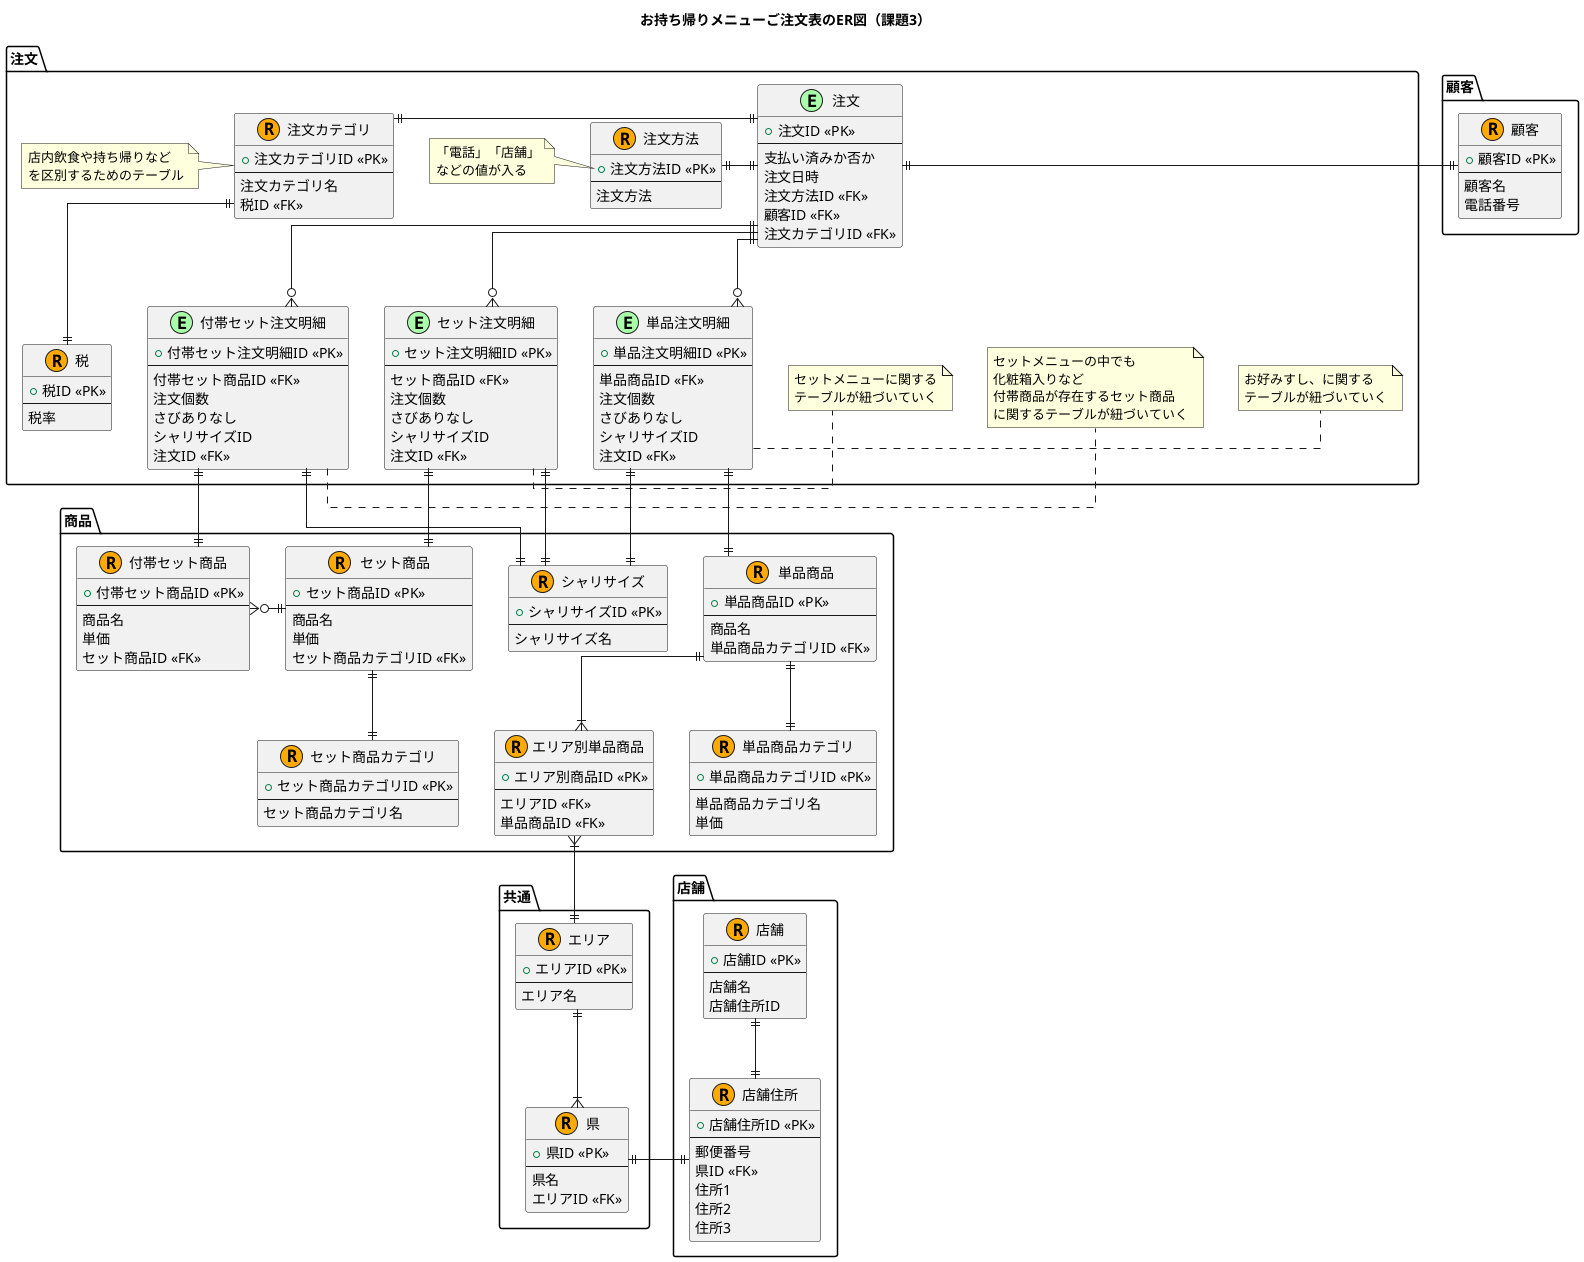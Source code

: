 @startuml

title "お持ち帰りメニューご注文表のER図（課題3）"

skinparam Linetype ortho

/' 
  イベント系テーブル：E
  リソース系テーブル：R
'/

!define EVENT_MARK_COLOR AAFFAA
!define RESOURCE_MARK_COLOR FFAA00

package "注文" as orderpkg {
  entity "注文" as order <<E, EVENT_MARK_COLOR>> {
    + 注文ID <<PK>>
    ---
    支払い済みか否か
    注文日時
    注文方法ID <<FK>>
    顧客ID <<FK>>
    注文カテゴリID <<FK>>
  }

  entity "セット注文明細" as set_order_detail <<E, EVENT_MARK_COLOR>> {
    + セット注文明細ID <<PK>>
    ---
    セット商品ID <<FK>>
    注文個数
    さびありなし
    シャリサイズID
    注文ID <<FK>>
  }

  note right of set_order_detail
    セットメニューに関する
    テーブルが紐づいていく
  end note

  entity "付帯セット注文明細" as set_accessorial_order_detail <<E, EVENT_MARK_COLOR>> {
    + 付帯セット注文明細ID <<PK>>
    ---
    付帯セット商品ID <<FK>>
    注文個数
    さびありなし
    シャリサイズID
    注文ID <<FK>>
  }

  note right of set_accessorial_order_detail
    セットメニューの中でも
    化粧箱入りなど
    付帯商品が存在するセット商品
    に関するテーブルが紐づいていく
  end note

  entity "単品注文明細" as order_detail <<E, EVENT_MARK_COLOR>> {
    + 単品注文明細ID <<PK>>
    ---
    単品商品ID <<FK>>
    注文個数
    さびありなし
    シャリサイズID
    注文ID <<FK>>
  }

  note right of order_detail
    お好みすし、に関する
    テーブルが紐づいていく
  end note

  entity "注文方法" as order_method <<R, RESOURCE_MARK_COLOR>> {
    + 注文方法ID <<PK>>
    ---
    注文方法
  }

  note left of order_method::注文方法
    「電話」「店舗」
    などの値が入る
  end note

  entity "注文カテゴリ" as order_category <<R, RESOURCE_MARK_COLOR>> {
    + 注文カテゴリID <<PK>>
    ---
    注文カテゴリ名
    税ID <<FK>>
  }

  note left of order_category
    店内飲食や持ち帰りなど
    を区別するためのテーブル
  end note

  entity "税" as tax <<R, RESOURCE_MARK_COLOR>> {
    + 税ID <<PK>>
    ---
    税率
  }
}

package "商品" as productpkg {
  entity "単品商品" as product <<R, RESOURCE_MARK_COLOR>> {
    + 単品商品ID <<PK>>
    ---
    商品名
    単品商品カテゴリID <<FK>>
  }

  entity "セット商品" as set_product <<R, RESOURCE_MARK_COLOR>> {
    + セット商品ID <<PK>>
    ---
    商品名
    単価
    セット商品カテゴリID <<FK>>
  }

  entity "付帯セット商品" as accessorial_set_product <<R, RESOURCE_MARK_COLOR>> {
    + 付帯セット商品ID <<PK>>
    ---
    商品名
    単価
    セット商品ID <<FK>>
  }

  entity "セット商品カテゴリ" as set_product_class <<R, RESOURCE_MARK_COLOR>> {
    + セット商品カテゴリID <<PK>>
    ---
    セット商品カテゴリ名
  }

  entity "単品商品カテゴリ" as product_class <<R, RESOURCE_MARK_COLOR>> {
    + 単品商品カテゴリID <<PK>>
    ---
    単品商品カテゴリ名
    単価
  }

  entity "シャリサイズ" as sharisize <<R, RESOURCE_MARK_COLOR>> {
    + シャリサイズID <<PK>>
    ---
    シャリサイズ名
  }

  entity "エリア別単品商品" as area_product <<R, RESOURCE_MARK_COLOR>> {
    + エリア別商品ID <<PK>>
    ---
    エリアID <<FK>>
    単品商品ID <<FK>>
  }
}

package "顧客" as customerpkg {
  entity "顧客" as customer <<R, RESOURCE_MARK_COLOR>> {
    + 顧客ID <<PK>>
    ---
    顧客名
    電話番号
  }
}

package "店舗" as shoppkg {
  entity "店舗" as shop <<R, RESOURCE_MARK_COLOR>> {
    + 店舗ID <<PK>>
    ---
    店舗名
    店舗住所ID
  }

  entity "店舗住所" as shop_address <<R, RESOURCE_MARK_COLOR>> {
    + 店舗住所ID <<PK>>
    ---
    郵便番号
    県ID <<FK>>
    住所1
    住所2
    住所3
  }
}

package "共通" as commonpdk {
  entity "県" as prefecture <<R, RESOURCE_MARK_COLOR>> {
    + 県ID <<PK>>
    ---
    県名
    エリアID <<FK>>
  }

  entity "エリア" as area <<R, RESOURCE_MARK_COLOR>> {
    + エリアID <<PK>>
    ---
    エリア名
  }
}

order ||-l-|| order_method
order ||-d-o{ order_detail
order ||-d-o{ set_order_detail
order ||-d-o{ set_accessorial_order_detail
order ||-l-|| order_category
set_order_detail ||-d-|| set_product
set_order_detail ||--|| sharisize
order_detail ||--|| product
order_detail ||--|| sharisize
set_accessorial_order_detail ||--|| accessorial_set_product
set_accessorial_order_detail ||--|| sharisize
set_product ||-d-|| set_product_class
set_product ||-r-o{ accessorial_set_product
product ||--|| product_class
order ||-l-|| customer
order_category ||--|| tax
shop ||--|| shop_address
shop_address ||-r-|| prefecture
area ||--|{ prefecture
product ||--|{ area_product
area_product }|--|| area

@enduml